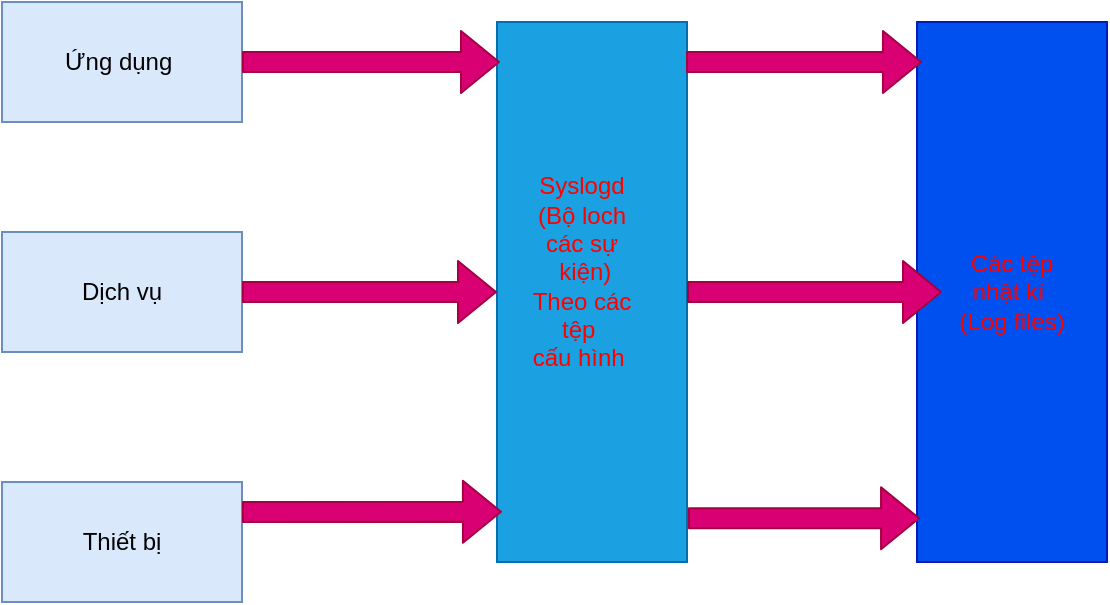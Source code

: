 <mxfile version="13.10.6" type="github">
  <diagram id="IHMEhxHYszwLVJWa49Ad" name="Page-1">
    <mxGraphModel dx="803" dy="465" grid="1" gridSize="10" guides="1" tooltips="1" connect="1" arrows="1" fold="1" page="1" pageScale="1" pageWidth="850" pageHeight="1100" math="0" shadow="0">
      <root>
        <mxCell id="0" />
        <mxCell id="1" parent="0" />
        <mxCell id="-KiNcOYD8KI3_SqylIUK-6" value="Ứng dụng&amp;nbsp;" style="rounded=0;whiteSpace=wrap;html=1;fillColor=#dae8fc;strokeColor=#6c8ebf;" vertex="1" parent="1">
          <mxGeometry x="40" y="40" width="120" height="60" as="geometry" />
        </mxCell>
        <mxCell id="-KiNcOYD8KI3_SqylIUK-7" value="Dịch vụ" style="rounded=0;whiteSpace=wrap;html=1;fillColor=#dae8fc;strokeColor=#6c8ebf;" vertex="1" parent="1">
          <mxGeometry x="40" y="155" width="120" height="60" as="geometry" />
        </mxCell>
        <mxCell id="-KiNcOYD8KI3_SqylIUK-8" value="Thiết bị" style="rounded=0;whiteSpace=wrap;html=1;fillColor=#dae8fc;strokeColor=#6c8ebf;" vertex="1" parent="1">
          <mxGeometry x="40" y="280" width="120" height="60" as="geometry" />
        </mxCell>
        <mxCell id="-KiNcOYD8KI3_SqylIUK-9" value="" style="rounded=0;whiteSpace=wrap;html=1;rotation=90;fillColor=#1ba1e2;strokeColor=#006EAF;fontColor=#ffffff;" vertex="1" parent="1">
          <mxGeometry x="200" y="137.5" width="270" height="95" as="geometry" />
        </mxCell>
        <mxCell id="-KiNcOYD8KI3_SqylIUK-10" value="" style="rounded=0;whiteSpace=wrap;html=1;rotation=90;fillColor=#0050ef;strokeColor=#001DBC;fontColor=#ffffff;" vertex="1" parent="1">
          <mxGeometry x="410" y="137.5" width="270" height="95" as="geometry" />
        </mxCell>
        <mxCell id="-KiNcOYD8KI3_SqylIUK-11" value="&lt;font color=&quot;#ff0000&quot;&gt;&lt;span style=&quot;background-color: rgb(27 , 161 , 226)&quot;&gt;Syslogd&lt;/span&gt;&lt;br&gt;&lt;span style=&quot;background-color: rgb(27 , 161 , 226)&quot;&gt;(Bộ loch các sự&lt;/span&gt;&lt;br&gt;&lt;span style=&quot;background-color: rgb(27 , 161 , 226)&quot;&gt;&amp;nbsp;kiện)&lt;/span&gt;&lt;br&gt;&lt;span style=&quot;background-color: rgb(27 , 161 , 226)&quot;&gt;Theo các tệp&amp;nbsp;&lt;/span&gt;&lt;br&gt;&lt;span style=&quot;background-color: rgb(27 , 161 , 226)&quot;&gt;cấu hình&amp;nbsp;&lt;/span&gt;&lt;/font&gt;" style="text;html=1;strokeColor=none;fillColor=none;align=center;verticalAlign=middle;whiteSpace=wrap;rounded=0;" vertex="1" parent="1">
          <mxGeometry x="300" y="130" width="60" height="90" as="geometry" />
        </mxCell>
        <mxCell id="-KiNcOYD8KI3_SqylIUK-12" value="" style="shape=flexArrow;endArrow=classic;html=1;exitX=1;exitY=0.5;exitDx=0;exitDy=0;fillColor=#d80073;strokeColor=#A50040;" edge="1" parent="1" source="-KiNcOYD8KI3_SqylIUK-6">
          <mxGeometry width="50" height="50" relative="1" as="geometry">
            <mxPoint x="390" y="230" as="sourcePoint" />
            <mxPoint x="289" y="70" as="targetPoint" />
          </mxGeometry>
        </mxCell>
        <mxCell id="-KiNcOYD8KI3_SqylIUK-13" value="" style="shape=flexArrow;endArrow=classic;html=1;exitX=1;exitY=0.5;exitDx=0;exitDy=0;entryX=0.5;entryY=1;entryDx=0;entryDy=0;fillColor=#d80073;strokeColor=#A50040;" edge="1" parent="1" source="-KiNcOYD8KI3_SqylIUK-7" target="-KiNcOYD8KI3_SqylIUK-9">
          <mxGeometry width="50" height="50" relative="1" as="geometry">
            <mxPoint x="170" y="80" as="sourcePoint" />
            <mxPoint x="299.02" y="84.03" as="targetPoint" />
          </mxGeometry>
        </mxCell>
        <mxCell id="-KiNcOYD8KI3_SqylIUK-14" value="" style="shape=flexArrow;endArrow=classic;html=1;exitX=1;exitY=0.25;exitDx=0;exitDy=0;entryX=0.907;entryY=0.974;entryDx=0;entryDy=0;entryPerimeter=0;fillColor=#d80073;strokeColor=#A50040;" edge="1" parent="1" source="-KiNcOYD8KI3_SqylIUK-8" target="-KiNcOYD8KI3_SqylIUK-9">
          <mxGeometry width="50" height="50" relative="1" as="geometry">
            <mxPoint x="180" y="90" as="sourcePoint" />
            <mxPoint x="309.02" y="94.03" as="targetPoint" />
          </mxGeometry>
        </mxCell>
        <mxCell id="-KiNcOYD8KI3_SqylIUK-15" value="&lt;font color=&quot;#ff0000&quot;&gt;Các tệp nhật kí&amp;nbsp;&lt;br&gt;(Log files)&lt;/font&gt;" style="text;html=1;strokeColor=none;fillColor=none;align=center;verticalAlign=middle;whiteSpace=wrap;rounded=0;" vertex="1" parent="1">
          <mxGeometry x="510" y="137.5" width="70" height="95" as="geometry" />
        </mxCell>
        <mxCell id="-KiNcOYD8KI3_SqylIUK-16" value="" style="shape=flexArrow;endArrow=classic;html=1;exitX=0.074;exitY=0.005;exitDx=0;exitDy=0;fillColor=#d80073;strokeColor=#A50040;exitPerimeter=0;entryX=0.074;entryY=0.974;entryDx=0;entryDy=0;entryPerimeter=0;" edge="1" parent="1" source="-KiNcOYD8KI3_SqylIUK-9" target="-KiNcOYD8KI3_SqylIUK-10">
          <mxGeometry width="50" height="50" relative="1" as="geometry">
            <mxPoint x="170" y="80" as="sourcePoint" />
            <mxPoint x="299" y="80" as="targetPoint" />
          </mxGeometry>
        </mxCell>
        <mxCell id="-KiNcOYD8KI3_SqylIUK-17" value="" style="shape=flexArrow;endArrow=classic;html=1;exitX=0.5;exitY=0;exitDx=0;exitDy=0;fillColor=#d80073;strokeColor=#A50040;entryX=0;entryY=0.5;entryDx=0;entryDy=0;" edge="1" parent="1" source="-KiNcOYD8KI3_SqylIUK-9" target="-KiNcOYD8KI3_SqylIUK-15">
          <mxGeometry width="50" height="50" relative="1" as="geometry">
            <mxPoint x="180" y="90" as="sourcePoint" />
            <mxPoint x="309" y="90" as="targetPoint" />
          </mxGeometry>
        </mxCell>
        <mxCell id="-KiNcOYD8KI3_SqylIUK-18" value="" style="shape=flexArrow;endArrow=classic;html=1;exitX=0.919;exitY=-0.005;exitDx=0;exitDy=0;fillColor=#d80073;strokeColor=#A50040;exitPerimeter=0;entryX=0.919;entryY=0.984;entryDx=0;entryDy=0;entryPerimeter=0;" edge="1" parent="1" source="-KiNcOYD8KI3_SqylIUK-9" target="-KiNcOYD8KI3_SqylIUK-10">
          <mxGeometry width="50" height="50" relative="1" as="geometry">
            <mxPoint x="190" y="100" as="sourcePoint" />
            <mxPoint x="319" y="100" as="targetPoint" />
          </mxGeometry>
        </mxCell>
      </root>
    </mxGraphModel>
  </diagram>
</mxfile>
